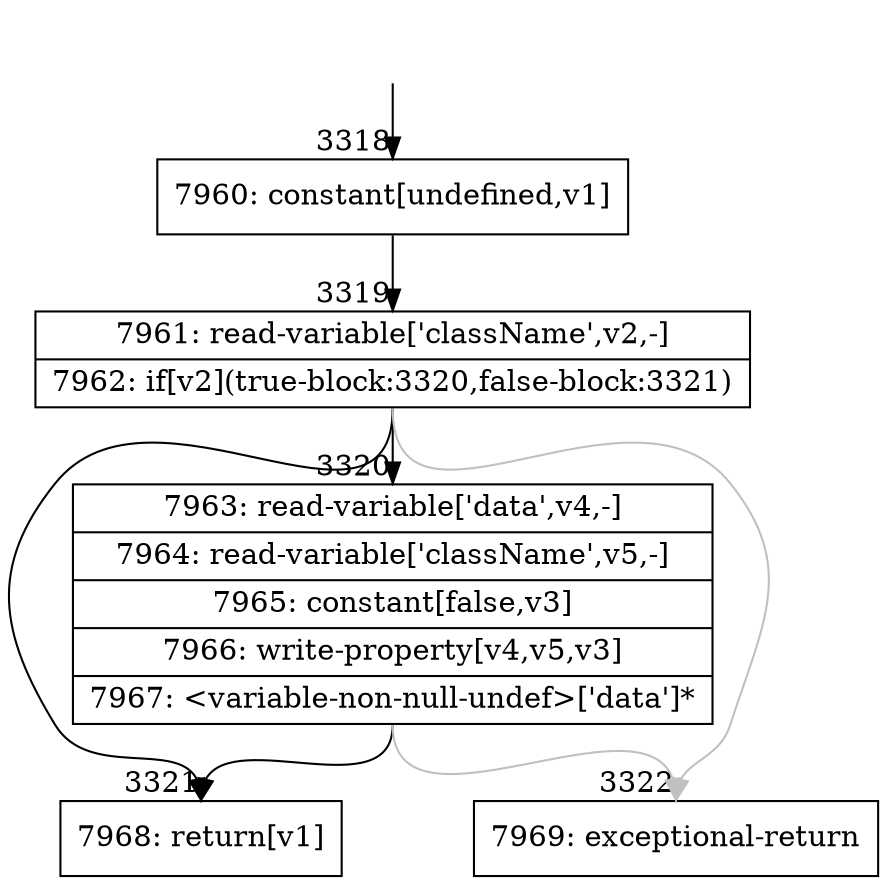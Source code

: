 digraph {
rankdir="TD"
BB_entry275[shape=none,label=""];
BB_entry275 -> BB3318 [tailport=s, headport=n, headlabel="    3318"]
BB3318 [shape=record label="{7960: constant[undefined,v1]}" ] 
BB3318 -> BB3319 [tailport=s, headport=n, headlabel="      3319"]
BB3319 [shape=record label="{7961: read-variable['className',v2,-]|7962: if[v2](true-block:3320,false-block:3321)}" ] 
BB3319 -> BB3320 [tailport=s, headport=n, headlabel="      3320"]
BB3319 -> BB3321 [tailport=s, headport=n, headlabel="      3321"]
BB3319 -> BB3322 [tailport=s, headport=n, color=gray, headlabel="      3322"]
BB3320 [shape=record label="{7963: read-variable['data',v4,-]|7964: read-variable['className',v5,-]|7965: constant[false,v3]|7966: write-property[v4,v5,v3]|7967: \<variable-non-null-undef\>['data']*}" ] 
BB3320 -> BB3321 [tailport=s, headport=n]
BB3320 -> BB3322 [tailport=s, headport=n, color=gray]
BB3321 [shape=record label="{7968: return[v1]}" ] 
BB3322 [shape=record label="{7969: exceptional-return}" ] 
//#$~ 4875
}
